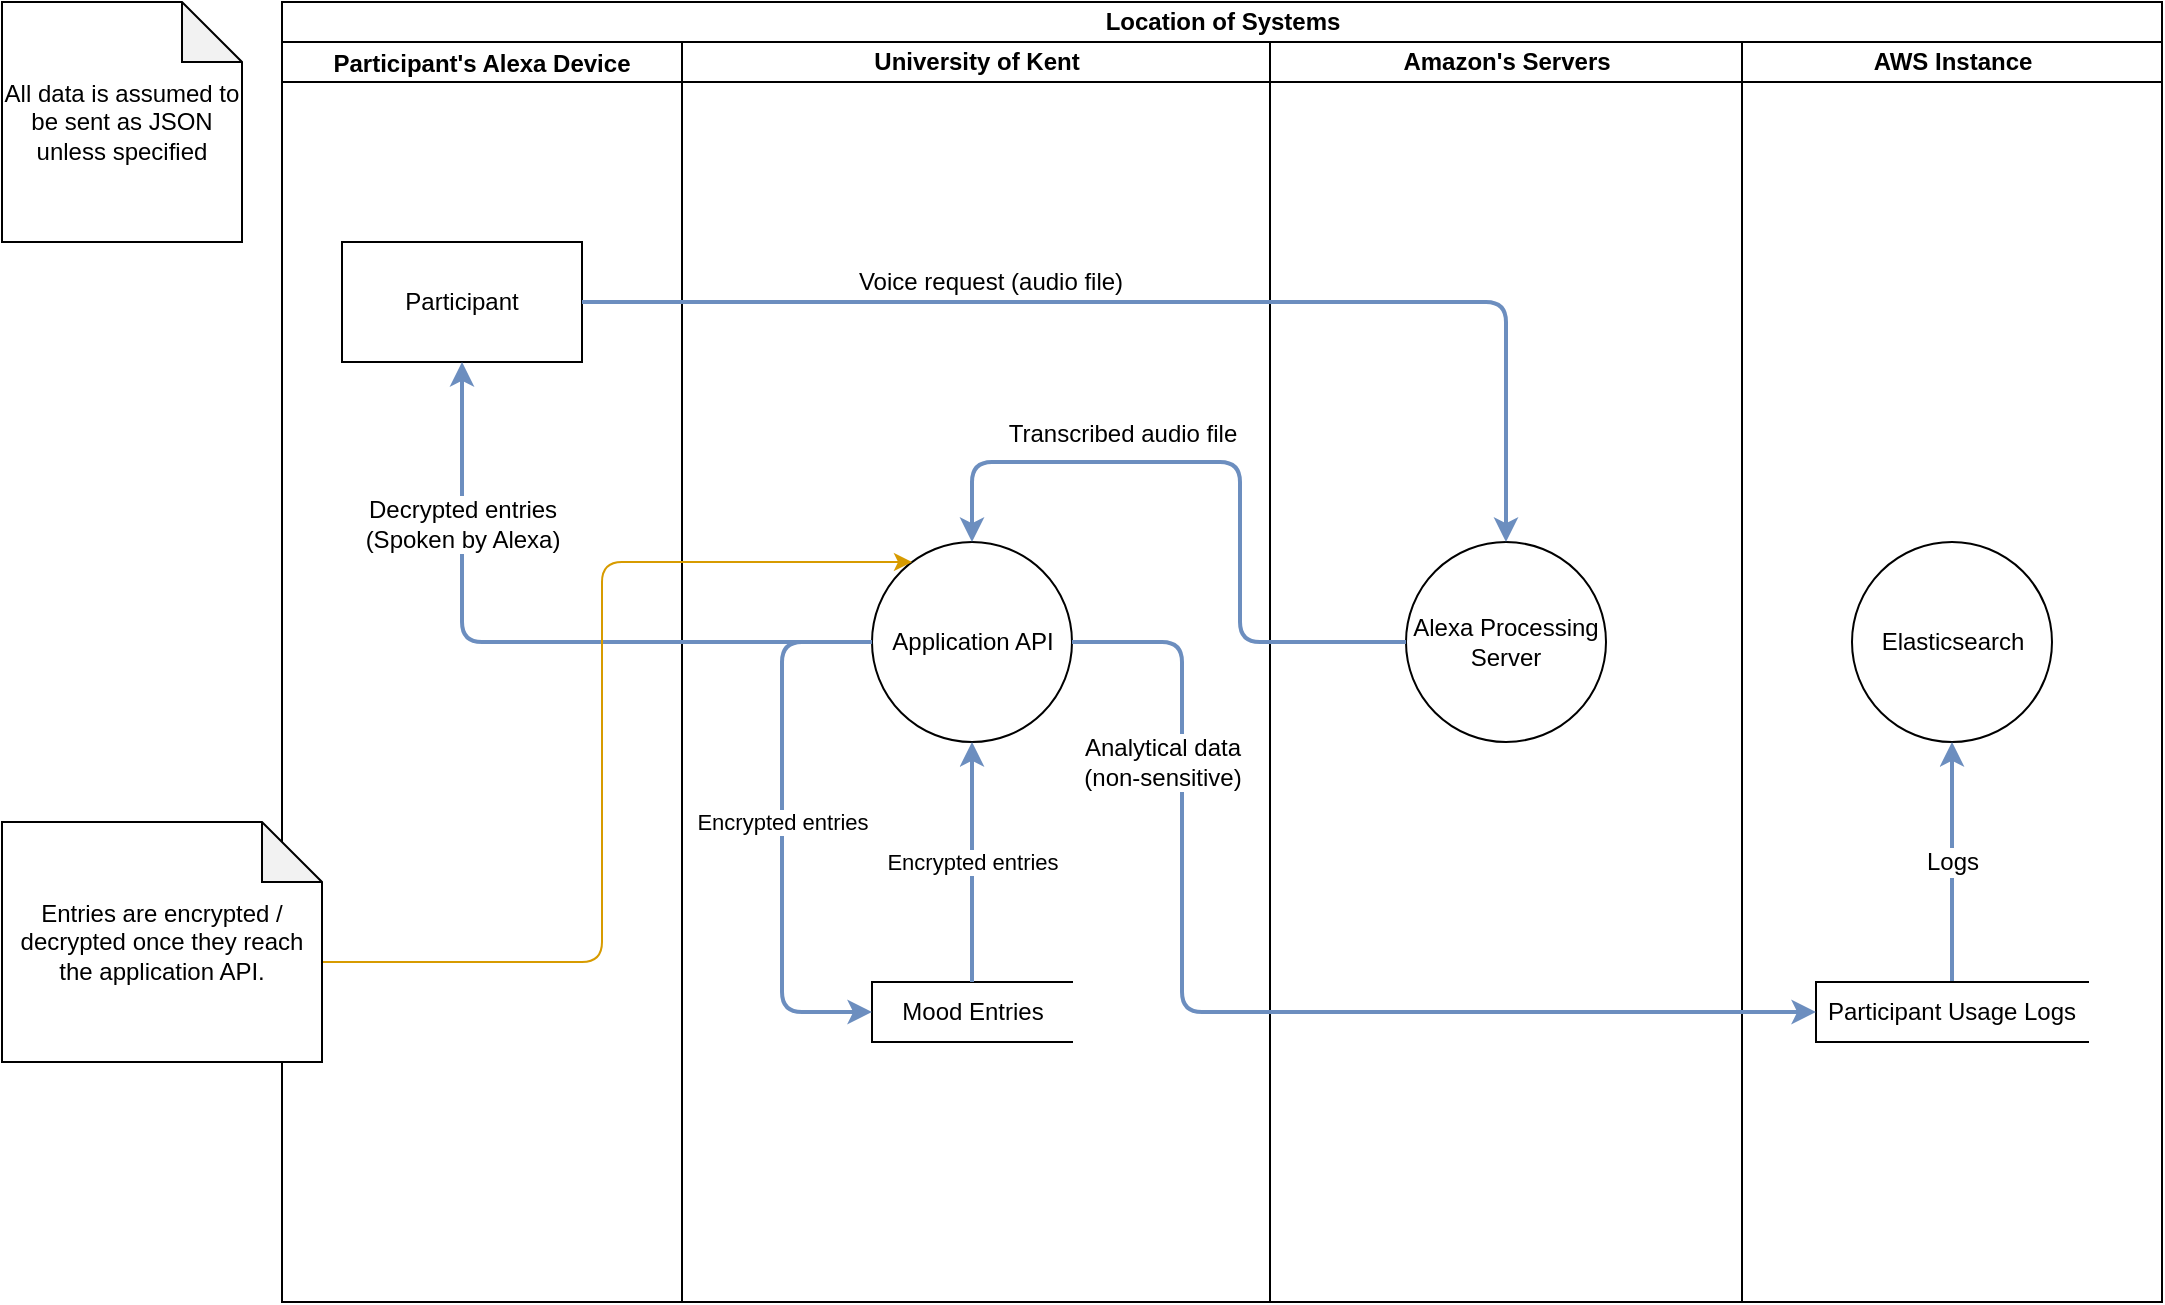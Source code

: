 <mxfile version="12.3.2" type="device" pages="2"><diagram id="C1v8mTe7ugSQuTgbRVYM" name="Alexa"><mxGraphModel dx="946" dy="725" grid="1" gridSize="10" guides="1" tooltips="1" connect="1" arrows="1" fold="1" page="1" pageScale="1" pageWidth="827" pageHeight="1169" math="0" shadow="0"><root><mxCell id="0"/><mxCell id="1" parent="0"/><mxCell id="dcTzPfN78nYmeOimg58B-1" value="Location of Systems" style="swimlane;html=1;childLayout=stackLayout;resizeParent=1;resizeParentMax=0;startSize=20;" parent="1" vertex="1"><mxGeometry x="150" y="40" width="940" height="650" as="geometry"/></mxCell><mxCell id="dcTzPfN78nYmeOimg58B-15" value="Participant's Alexa Device" style="swimlane;startSize=20;" parent="dcTzPfN78nYmeOimg58B-1" vertex="1"><mxGeometry y="20" width="200" height="630" as="geometry"/></mxCell><mxCell id="dcTzPfN78nYmeOimg58B-16" value="Participant" style="rounded=0;whiteSpace=wrap;html=1;" parent="dcTzPfN78nYmeOimg58B-15" vertex="1"><mxGeometry x="30" y="100" width="120" height="60" as="geometry"/></mxCell><mxCell id="dcTzPfN78nYmeOimg58B-2" value="University of Kent" style="swimlane;html=1;startSize=20;" parent="dcTzPfN78nYmeOimg58B-1" vertex="1"><mxGeometry x="200" y="20" width="294" height="630" as="geometry"><mxRectangle y="20" width="30" height="630" as="alternateBounds"/></mxGeometry></mxCell><mxCell id="dcTzPfN78nYmeOimg58B-6" value="Application API" style="shape=ellipse;html=1;dashed=0;whitespace=wrap;perimeter=ellipsePerimeter;" parent="dcTzPfN78nYmeOimg58B-2" vertex="1"><mxGeometry x="95" y="250" width="100" height="100" as="geometry"/></mxCell><mxCell id="dcTzPfN78nYmeOimg58B-23" value="Mood Entries" style="html=1;dashed=0;whitespace=wrap;shape=partialRectangle;right=0;fillColor=none;" parent="dcTzPfN78nYmeOimg58B-2" vertex="1"><mxGeometry x="95" y="470" width="100" height="30" as="geometry"/></mxCell><mxCell id="dcTzPfN78nYmeOimg58B-24" value="Encrypted entries" style="endArrow=classic;html=1;strokeColor=#6c8ebf;strokeWidth=2;fillColor=#dae8fc;entryX=0;entryY=0.5;entryDx=0;entryDy=0;exitX=0;exitY=0.5;exitDx=0;exitDy=0;edgeStyle=orthogonalEdgeStyle;" parent="dcTzPfN78nYmeOimg58B-2" source="dcTzPfN78nYmeOimg58B-6" target="dcTzPfN78nYmeOimg58B-23" edge="1"><mxGeometry x="-0.018" width="50" height="50" relative="1" as="geometry"><mxPoint x="-155" y="340" as="sourcePoint"/><mxPoint x="145" y="420.711" as="targetPoint"/><Array as="points"><mxPoint x="50" y="300"/><mxPoint x="50" y="485"/></Array><mxPoint as="offset"/></mxGeometry></mxCell><mxCell id="dcTzPfN78nYmeOimg58B-25" value="Encrypted entries" style="endArrow=classic;html=1;strokeColor=#6c8ebf;strokeWidth=2;fillColor=#dae8fc;entryX=0.5;entryY=1;entryDx=0;entryDy=0;" parent="dcTzPfN78nYmeOimg58B-2" source="dcTzPfN78nYmeOimg58B-23" target="dcTzPfN78nYmeOimg58B-6" edge="1"><mxGeometry width="50" height="50" relative="1" as="geometry"><mxPoint x="-155" y="389.289" as="sourcePoint"/><mxPoint x="145" y="399.289" as="targetPoint"/></mxGeometry></mxCell><mxCell id="dcTzPfN78nYmeOimg58B-3" value="Amazon's Servers" style="swimlane;html=1;startSize=20;" parent="dcTzPfN78nYmeOimg58B-1" vertex="1"><mxGeometry x="494" y="20" width="236" height="630" as="geometry"/></mxCell><mxCell id="dcTzPfN78nYmeOimg58B-17" value="Alexa Processing Server" style="shape=ellipse;html=1;dashed=0;whitespace=wrap;perimeter=ellipsePerimeter;whiteSpace=wrap;" parent="dcTzPfN78nYmeOimg58B-3" vertex="1"><mxGeometry x="68" y="250" width="100" height="100" as="geometry"/></mxCell><mxCell id="dcTzPfN78nYmeOimg58B-4" value="AWS Instance" style="swimlane;html=1;startSize=20;" parent="dcTzPfN78nYmeOimg58B-1" vertex="1"><mxGeometry x="730" y="20" width="210" height="630" as="geometry"/></mxCell><mxCell id="dcTzPfN78nYmeOimg58B-29" value="Elasticsearch" style="shape=ellipse;html=1;dashed=0;whitespace=wrap;perimeter=ellipsePerimeter;" parent="dcTzPfN78nYmeOimg58B-4" vertex="1"><mxGeometry x="55" y="250" width="100" height="100" as="geometry"/></mxCell><mxCell id="dcTzPfN78nYmeOimg58B-32" style="edgeStyle=orthogonalEdgeStyle;orthogonalLoop=1;jettySize=auto;html=1;entryX=0.5;entryY=1;entryDx=0;entryDy=0;strokeColor=#6c8ebf;strokeWidth=2;fillColor=#dae8fc;" parent="dcTzPfN78nYmeOimg58B-4" source="dcTzPfN78nYmeOimg58B-30" target="dcTzPfN78nYmeOimg58B-29" edge="1"><mxGeometry relative="1" as="geometry"/></mxCell><mxCell id="dcTzPfN78nYmeOimg58B-34" value="Logs" style="text;html=1;align=center;verticalAlign=middle;resizable=0;points=[];;labelBackgroundColor=#ffffff;" parent="dcTzPfN78nYmeOimg58B-32" vertex="1" connectable="0"><mxGeometry x="0.15" y="-2" relative="1" as="geometry"><mxPoint x="-2" y="9" as="offset"/></mxGeometry></mxCell><mxCell id="dcTzPfN78nYmeOimg58B-30" value="Participant Usage Logs" style="html=1;dashed=0;whitespace=wrap;shape=partialRectangle;right=0;fillColor=none;whiteSpace=wrap;" parent="dcTzPfN78nYmeOimg58B-4" vertex="1"><mxGeometry x="37" y="470" width="136" height="30" as="geometry"/></mxCell><mxCell id="dcTzPfN78nYmeOimg58B-18" value="" style="endArrow=classic;html=1;entryX=0.5;entryY=0;entryDx=0;entryDy=0;edgeStyle=orthogonalEdgeStyle;fillColor=#dae8fc;strokeColor=#6c8ebf;strokeWidth=2;" parent="dcTzPfN78nYmeOimg58B-1" source="dcTzPfN78nYmeOimg58B-16" target="dcTzPfN78nYmeOimg58B-17" edge="1"><mxGeometry width="50" height="50" relative="1" as="geometry"><mxPoint x="-15" y="120" as="sourcePoint"/><mxPoint x="205.711" y="130" as="targetPoint"/></mxGeometry></mxCell><mxCell id="dcTzPfN78nYmeOimg58B-26" value="Voice request (audio file)" style="text;html=1;align=center;verticalAlign=middle;resizable=0;points=[];;labelBackgroundColor=#ffffff;" parent="dcTzPfN78nYmeOimg58B-18" vertex="1" connectable="0"><mxGeometry x="-0.547" y="5" relative="1" as="geometry"><mxPoint x="72" y="-5" as="offset"/></mxGeometry></mxCell><mxCell id="dcTzPfN78nYmeOimg58B-19" value="" style="endArrow=classic;html=1;strokeWidth=2;entryX=0.5;entryY=0;entryDx=0;entryDy=0;strokeColor=#6c8ebf;fillColor=#dae8fc;edgeStyle=orthogonalEdgeStyle;" parent="dcTzPfN78nYmeOimg58B-1" source="dcTzPfN78nYmeOimg58B-17" target="dcTzPfN78nYmeOimg58B-6" edge="1"><mxGeometry width="50" height="50" relative="1" as="geometry"><mxPoint x="-206.711" y="310" as="sourcePoint"/><mxPoint x="383.289" y="320" as="targetPoint"/><Array as="points"><mxPoint x="479" y="320"/><mxPoint x="479" y="230"/><mxPoint x="345" y="230"/></Array></mxGeometry></mxCell><mxCell id="dcTzPfN78nYmeOimg58B-21" value="Transcribed audio file" style="text;html=1;align=center;verticalAlign=middle;resizable=0;points=[];;labelBackgroundColor=#ffffff;fontStyle=0" parent="dcTzPfN78nYmeOimg58B-19" vertex="1" connectable="0"><mxGeometry x="-0.188" relative="1" as="geometry"><mxPoint x="-59" y="-46" as="offset"/></mxGeometry></mxCell><mxCell id="dcTzPfN78nYmeOimg58B-27" value="" style="endArrow=classic;html=1;strokeColor=#6c8ebf;strokeWidth=2;fillColor=#dae8fc;entryX=0.5;entryY=1;entryDx=0;entryDy=0;edgeStyle=orthogonalEdgeStyle;" parent="dcTzPfN78nYmeOimg58B-1" source="dcTzPfN78nYmeOimg58B-6" target="dcTzPfN78nYmeOimg58B-16" edge="1"><mxGeometry width="50" height="50" relative="1" as="geometry"><mxPoint x="-5" y="189.289" as="sourcePoint"/><mxPoint x="295" y="199.289" as="targetPoint"/></mxGeometry></mxCell><mxCell id="dcTzPfN78nYmeOimg58B-28" value="Decrypted entries&lt;br&gt;(Spoken by Alexa)" style="text;html=1;align=center;verticalAlign=middle;resizable=0;points=[];;labelBackgroundColor=#ffffff;" parent="dcTzPfN78nYmeOimg58B-27" vertex="1" connectable="0"><mxGeometry x="0.533" relative="1" as="geometry"><mxPoint as="offset"/></mxGeometry></mxCell><mxCell id="dcTzPfN78nYmeOimg58B-31" value="" style="endArrow=classic;html=1;strokeColor=#6c8ebf;strokeWidth=2;fillColor=#dae8fc;entryX=0;entryY=0.5;entryDx=0;entryDy=0;edgeStyle=orthogonalEdgeStyle;" parent="dcTzPfN78nYmeOimg58B-1" source="dcTzPfN78nYmeOimg58B-6" target="dcTzPfN78nYmeOimg58B-30" edge="1"><mxGeometry width="50" height="50" relative="1" as="geometry"><mxPoint x="45" y="310" as="sourcePoint"/><mxPoint x="465.711" y="320" as="targetPoint"/><Array as="points"><mxPoint x="450" y="320"/><mxPoint x="450" y="505"/></Array></mxGeometry></mxCell><mxCell id="dcTzPfN78nYmeOimg58B-33" value="Analytical data&lt;br&gt;(non-sensitive)" style="text;html=1;align=center;verticalAlign=middle;resizable=0;points=[];;labelBackgroundColor=#ffffff;" parent="dcTzPfN78nYmeOimg58B-31" vertex="1" connectable="0"><mxGeometry x="0.142" y="2" relative="1" as="geometry"><mxPoint x="-88" y="-123" as="offset"/></mxGeometry></mxCell><mxCell id="dcTzPfN78nYmeOimg58B-22" value="All data is assumed to be sent as JSON unless specified" style="shape=note;whiteSpace=wrap;html=1;backgroundOutline=1;darkOpacity=0.05;dashed=0;" parent="1" vertex="1"><mxGeometry x="10" y="40" width="120" height="120" as="geometry"/></mxCell><mxCell id="ZAbytnV5UNy0pL8NDC4B-2" style="edgeStyle=orthogonalEdgeStyle;orthogonalLoop=1;jettySize=auto;html=1;strokeColor=#d79b00;strokeWidth=1;fillColor=#ffe6cc;" parent="1" source="ZAbytnV5UNy0pL8NDC4B-1" target="dcTzPfN78nYmeOimg58B-6" edge="1"><mxGeometry relative="1" as="geometry"><Array as="points"><mxPoint x="310" y="520"/><mxPoint x="310" y="320"/></Array></mxGeometry></mxCell><mxCell id="ZAbytnV5UNy0pL8NDC4B-1" value="Entries are encrypted / decrypted once they reach the application API." style="shape=note;whiteSpace=wrap;html=1;backgroundOutline=1;darkOpacity=0.05;dashed=0;" parent="1" vertex="1"><mxGeometry x="10" y="450" width="160" height="120" as="geometry"/></mxCell></root></mxGraphModel></diagram><diagram id="iH2dZtFCqkVUjak707w7" name="Application"><mxGraphModel dx="946" dy="725" grid="1" gridSize="10" guides="1" tooltips="1" connect="1" arrows="1" fold="1" page="1" pageScale="1" pageWidth="827" pageHeight="1169" math="0" shadow="0"><root><mxCell id="tU0rBqO8w7DGsYOXJIm6-0"/><mxCell id="tU0rBqO8w7DGsYOXJIm6-1" parent="tU0rBqO8w7DGsYOXJIm6-0"/><mxCell id="tU0rBqO8w7DGsYOXJIm6-2" value="Location of Systems" style="swimlane;html=1;childLayout=stackLayout;resizeParent=1;resizeParentMax=0;startSize=20;" vertex="1" parent="tU0rBqO8w7DGsYOXJIm6-1"><mxGeometry x="150" y="40" width="670" height="650" as="geometry"/></mxCell><mxCell id="tU0rBqO8w7DGsYOXJIm6-3" value="Participant's Device" style="swimlane;startSize=20;" vertex="1" parent="tU0rBqO8w7DGsYOXJIm6-2"><mxGeometry y="20" width="180" height="630" as="geometry"/></mxCell><mxCell id="tU0rBqO8w7DGsYOXJIm6-4" value="Participant" style="rounded=0;whiteSpace=wrap;html=1;" vertex="1" parent="tU0rBqO8w7DGsYOXJIm6-3"><mxGeometry x="30" y="100" width="120" height="60" as="geometry"/></mxCell><mxCell id="tU0rBqO8w7DGsYOXJIm6-5" value="University of Kent" style="swimlane;html=1;startSize=20;" vertex="1" parent="tU0rBqO8w7DGsYOXJIm6-2"><mxGeometry x="180" y="20" width="294" height="630" as="geometry"><mxRectangle y="20" width="30" height="630" as="alternateBounds"/></mxGeometry></mxCell><mxCell id="tU0rBqO8w7DGsYOXJIm6-6" value="Application API" style="shape=ellipse;html=1;dashed=0;whitespace=wrap;perimeter=ellipsePerimeter;" vertex="1" parent="tU0rBqO8w7DGsYOXJIm6-5"><mxGeometry x="95" y="250" width="100" height="100" as="geometry"/></mxCell><mxCell id="tU0rBqO8w7DGsYOXJIm6-7" value="Mood Entries" style="html=1;dashed=0;whitespace=wrap;shape=partialRectangle;right=0;fillColor=none;" vertex="1" parent="tU0rBqO8w7DGsYOXJIm6-5"><mxGeometry x="95" y="470" width="100" height="30" as="geometry"/></mxCell><mxCell id="tU0rBqO8w7DGsYOXJIm6-8" value="Encrypted entries" style="endArrow=classic;html=1;strokeColor=#6c8ebf;strokeWidth=2;fillColor=#dae8fc;entryX=0;entryY=0.5;entryDx=0;entryDy=0;exitX=0;exitY=0.5;exitDx=0;exitDy=0;edgeStyle=orthogonalEdgeStyle;" edge="1" parent="tU0rBqO8w7DGsYOXJIm6-5" source="tU0rBqO8w7DGsYOXJIm6-6" target="tU0rBqO8w7DGsYOXJIm6-7"><mxGeometry x="-0.018" width="50" height="50" relative="1" as="geometry"><mxPoint x="-155" y="340" as="sourcePoint"/><mxPoint x="145" y="420.711" as="targetPoint"/><Array as="points"><mxPoint x="50" y="300"/><mxPoint x="50" y="485"/></Array><mxPoint as="offset"/></mxGeometry></mxCell><mxCell id="tU0rBqO8w7DGsYOXJIm6-9" value="Encrypted entries" style="endArrow=classic;html=1;strokeColor=#6c8ebf;strokeWidth=2;fillColor=#dae8fc;entryX=0.5;entryY=1;entryDx=0;entryDy=0;" edge="1" parent="tU0rBqO8w7DGsYOXJIm6-5" source="tU0rBqO8w7DGsYOXJIm6-7" target="tU0rBqO8w7DGsYOXJIm6-6"><mxGeometry width="50" height="50" relative="1" as="geometry"><mxPoint x="-155" y="389.289" as="sourcePoint"/><mxPoint x="145" y="399.289" as="targetPoint"/></mxGeometry></mxCell><mxCell id="tU0rBqO8w7DGsYOXJIm6-17" value="" style="endArrow=classic;html=1;edgeStyle=orthogonalEdgeStyle;fillColor=#dae8fc;strokeColor=#6c8ebf;strokeWidth=2;" edge="1" parent="tU0rBqO8w7DGsYOXJIm6-2" source="tU0rBqO8w7DGsYOXJIm6-4" target="tU0rBqO8w7DGsYOXJIm6-6"><mxGeometry width="50" height="50" relative="1" as="geometry"><mxPoint x="-15" y="120" as="sourcePoint"/><mxPoint x="612" y="270" as="targetPoint"/></mxGeometry></mxCell><mxCell id="tU0rBqO8w7DGsYOXJIm6-18" value="Encrypted entries" style="text;html=1;align=center;verticalAlign=middle;resizable=0;points=[];;labelBackgroundColor=#ffffff;" vertex="1" connectable="0" parent="tU0rBqO8w7DGsYOXJIm6-17"><mxGeometry x="-0.547" y="5" relative="1" as="geometry"><mxPoint x="72" y="-5" as="offset"/></mxGeometry></mxCell><mxCell id="tU0rBqO8w7DGsYOXJIm6-21" value="" style="endArrow=classic;html=1;strokeColor=#6c8ebf;strokeWidth=2;fillColor=#dae8fc;entryX=0.5;entryY=1;entryDx=0;entryDy=0;edgeStyle=orthogonalEdgeStyle;" edge="1" parent="tU0rBqO8w7DGsYOXJIm6-2" source="tU0rBqO8w7DGsYOXJIm6-6" target="tU0rBqO8w7DGsYOXJIm6-4"><mxGeometry width="50" height="50" relative="1" as="geometry"><mxPoint x="-5" y="189.289" as="sourcePoint"/><mxPoint x="295" y="199.289" as="targetPoint"/></mxGeometry></mxCell><mxCell id="tU0rBqO8w7DGsYOXJIm6-22" value="Encrypted entries" style="text;html=1;align=center;verticalAlign=middle;resizable=0;points=[];;labelBackgroundColor=#ffffff;" vertex="1" connectable="0" parent="tU0rBqO8w7DGsYOXJIm6-21"><mxGeometry x="0.533" relative="1" as="geometry"><mxPoint as="offset"/></mxGeometry></mxCell><mxCell id="tU0rBqO8w7DGsYOXJIm6-23" value="" style="endArrow=classic;html=1;strokeColor=#6c8ebf;strokeWidth=2;fillColor=#dae8fc;entryX=0;entryY=0.5;entryDx=0;entryDy=0;edgeStyle=orthogonalEdgeStyle;" edge="1" parent="tU0rBqO8w7DGsYOXJIm6-2" source="tU0rBqO8w7DGsYOXJIm6-6" target="tU0rBqO8w7DGsYOXJIm6-16"><mxGeometry width="50" height="50" relative="1" as="geometry"><mxPoint x="45" y="310" as="sourcePoint"/><mxPoint x="465.711" y="320" as="targetPoint"/><Array as="points"><mxPoint x="430" y="320"/><mxPoint x="430" y="505"/></Array></mxGeometry></mxCell><mxCell id="tU0rBqO8w7DGsYOXJIm6-24" value="Analytical data&lt;br&gt;(non-sensitive)" style="text;html=1;align=center;verticalAlign=middle;resizable=0;points=[];;labelBackgroundColor=#ffffff;" vertex="1" connectable="0" parent="tU0rBqO8w7DGsYOXJIm6-23"><mxGeometry x="0.142" y="2" relative="1" as="geometry"><mxPoint x="-12" y="-68" as="offset"/></mxGeometry></mxCell><mxCell id="tU0rBqO8w7DGsYOXJIm6-12" value="AWS Instance" style="swimlane;html=1;startSize=20;" vertex="1" parent="tU0rBqO8w7DGsYOXJIm6-2"><mxGeometry x="474" y="20" width="196" height="630" as="geometry"/></mxCell><mxCell id="tU0rBqO8w7DGsYOXJIm6-13" value="Elastisearch" style="shape=ellipse;html=1;dashed=0;whitespace=wrap;perimeter=ellipsePerimeter;" vertex="1" parent="tU0rBqO8w7DGsYOXJIm6-12"><mxGeometry x="48" y="250" width="100" height="100" as="geometry"/></mxCell><mxCell id="tU0rBqO8w7DGsYOXJIm6-14" style="edgeStyle=orthogonalEdgeStyle;orthogonalLoop=1;jettySize=auto;html=1;entryX=0.5;entryY=1;entryDx=0;entryDy=0;strokeColor=#6c8ebf;strokeWidth=2;fillColor=#dae8fc;" edge="1" parent="tU0rBqO8w7DGsYOXJIm6-12" source="tU0rBqO8w7DGsYOXJIm6-16" target="tU0rBqO8w7DGsYOXJIm6-13"><mxGeometry relative="1" as="geometry"/></mxCell><mxCell id="tU0rBqO8w7DGsYOXJIm6-15" value="Logs" style="text;html=1;align=center;verticalAlign=middle;resizable=0;points=[];;labelBackgroundColor=#ffffff;" vertex="1" connectable="0" parent="tU0rBqO8w7DGsYOXJIm6-14"><mxGeometry x="0.15" y="-2" relative="1" as="geometry"><mxPoint x="-2" y="9" as="offset"/></mxGeometry></mxCell><mxCell id="tU0rBqO8w7DGsYOXJIm6-16" value="Participant Usage Logs" style="html=1;dashed=0;whitespace=wrap;shape=partialRectangle;right=0;fillColor=none;whiteSpace=wrap;" vertex="1" parent="tU0rBqO8w7DGsYOXJIm6-12"><mxGeometry x="30" y="470" width="136" height="30" as="geometry"/></mxCell><mxCell id="tU0rBqO8w7DGsYOXJIm6-25" value="All data is assumed to be sent as JSON unless specified" style="shape=note;whiteSpace=wrap;html=1;backgroundOutline=1;darkOpacity=0.05;dashed=0;" vertex="1" parent="tU0rBqO8w7DGsYOXJIm6-1"><mxGeometry x="10" y="40" width="120" height="120" as="geometry"/></mxCell><mxCell id="wkdDEm7VJ6izItClSQKt-0" value="Entries are encrypted / decrypted on the device using a combination of a user's password and randomly generated secret key." style="shape=note;whiteSpace=wrap;html=1;backgroundOutline=1;darkOpacity=0.05;dashed=0;" vertex="1" parent="tU0rBqO8w7DGsYOXJIm6-1"><mxGeometry x="10" y="340" width="170" height="140" as="geometry"/></mxCell><mxCell id="wkdDEm7VJ6izItClSQKt-1" style="edgeStyle=orthogonalEdgeStyle;orthogonalLoop=1;jettySize=auto;html=1;entryX=0;entryY=0.5;entryDx=0;entryDy=0;strokeColor=#d79b00;strokeWidth=1;fillColor=#ffe6cc;exitX=0;exitY=0;exitDx=70;exitDy=0;exitPerimeter=0;" edge="1" parent="tU0rBqO8w7DGsYOXJIm6-1" source="wkdDEm7VJ6izItClSQKt-0" target="tU0rBqO8w7DGsYOXJIm6-4"><mxGeometry relative="1" as="geometry"><Array as="points"><mxPoint x="80" y="190"/></Array></mxGeometry></mxCell></root></mxGraphModel></diagram></mxfile>